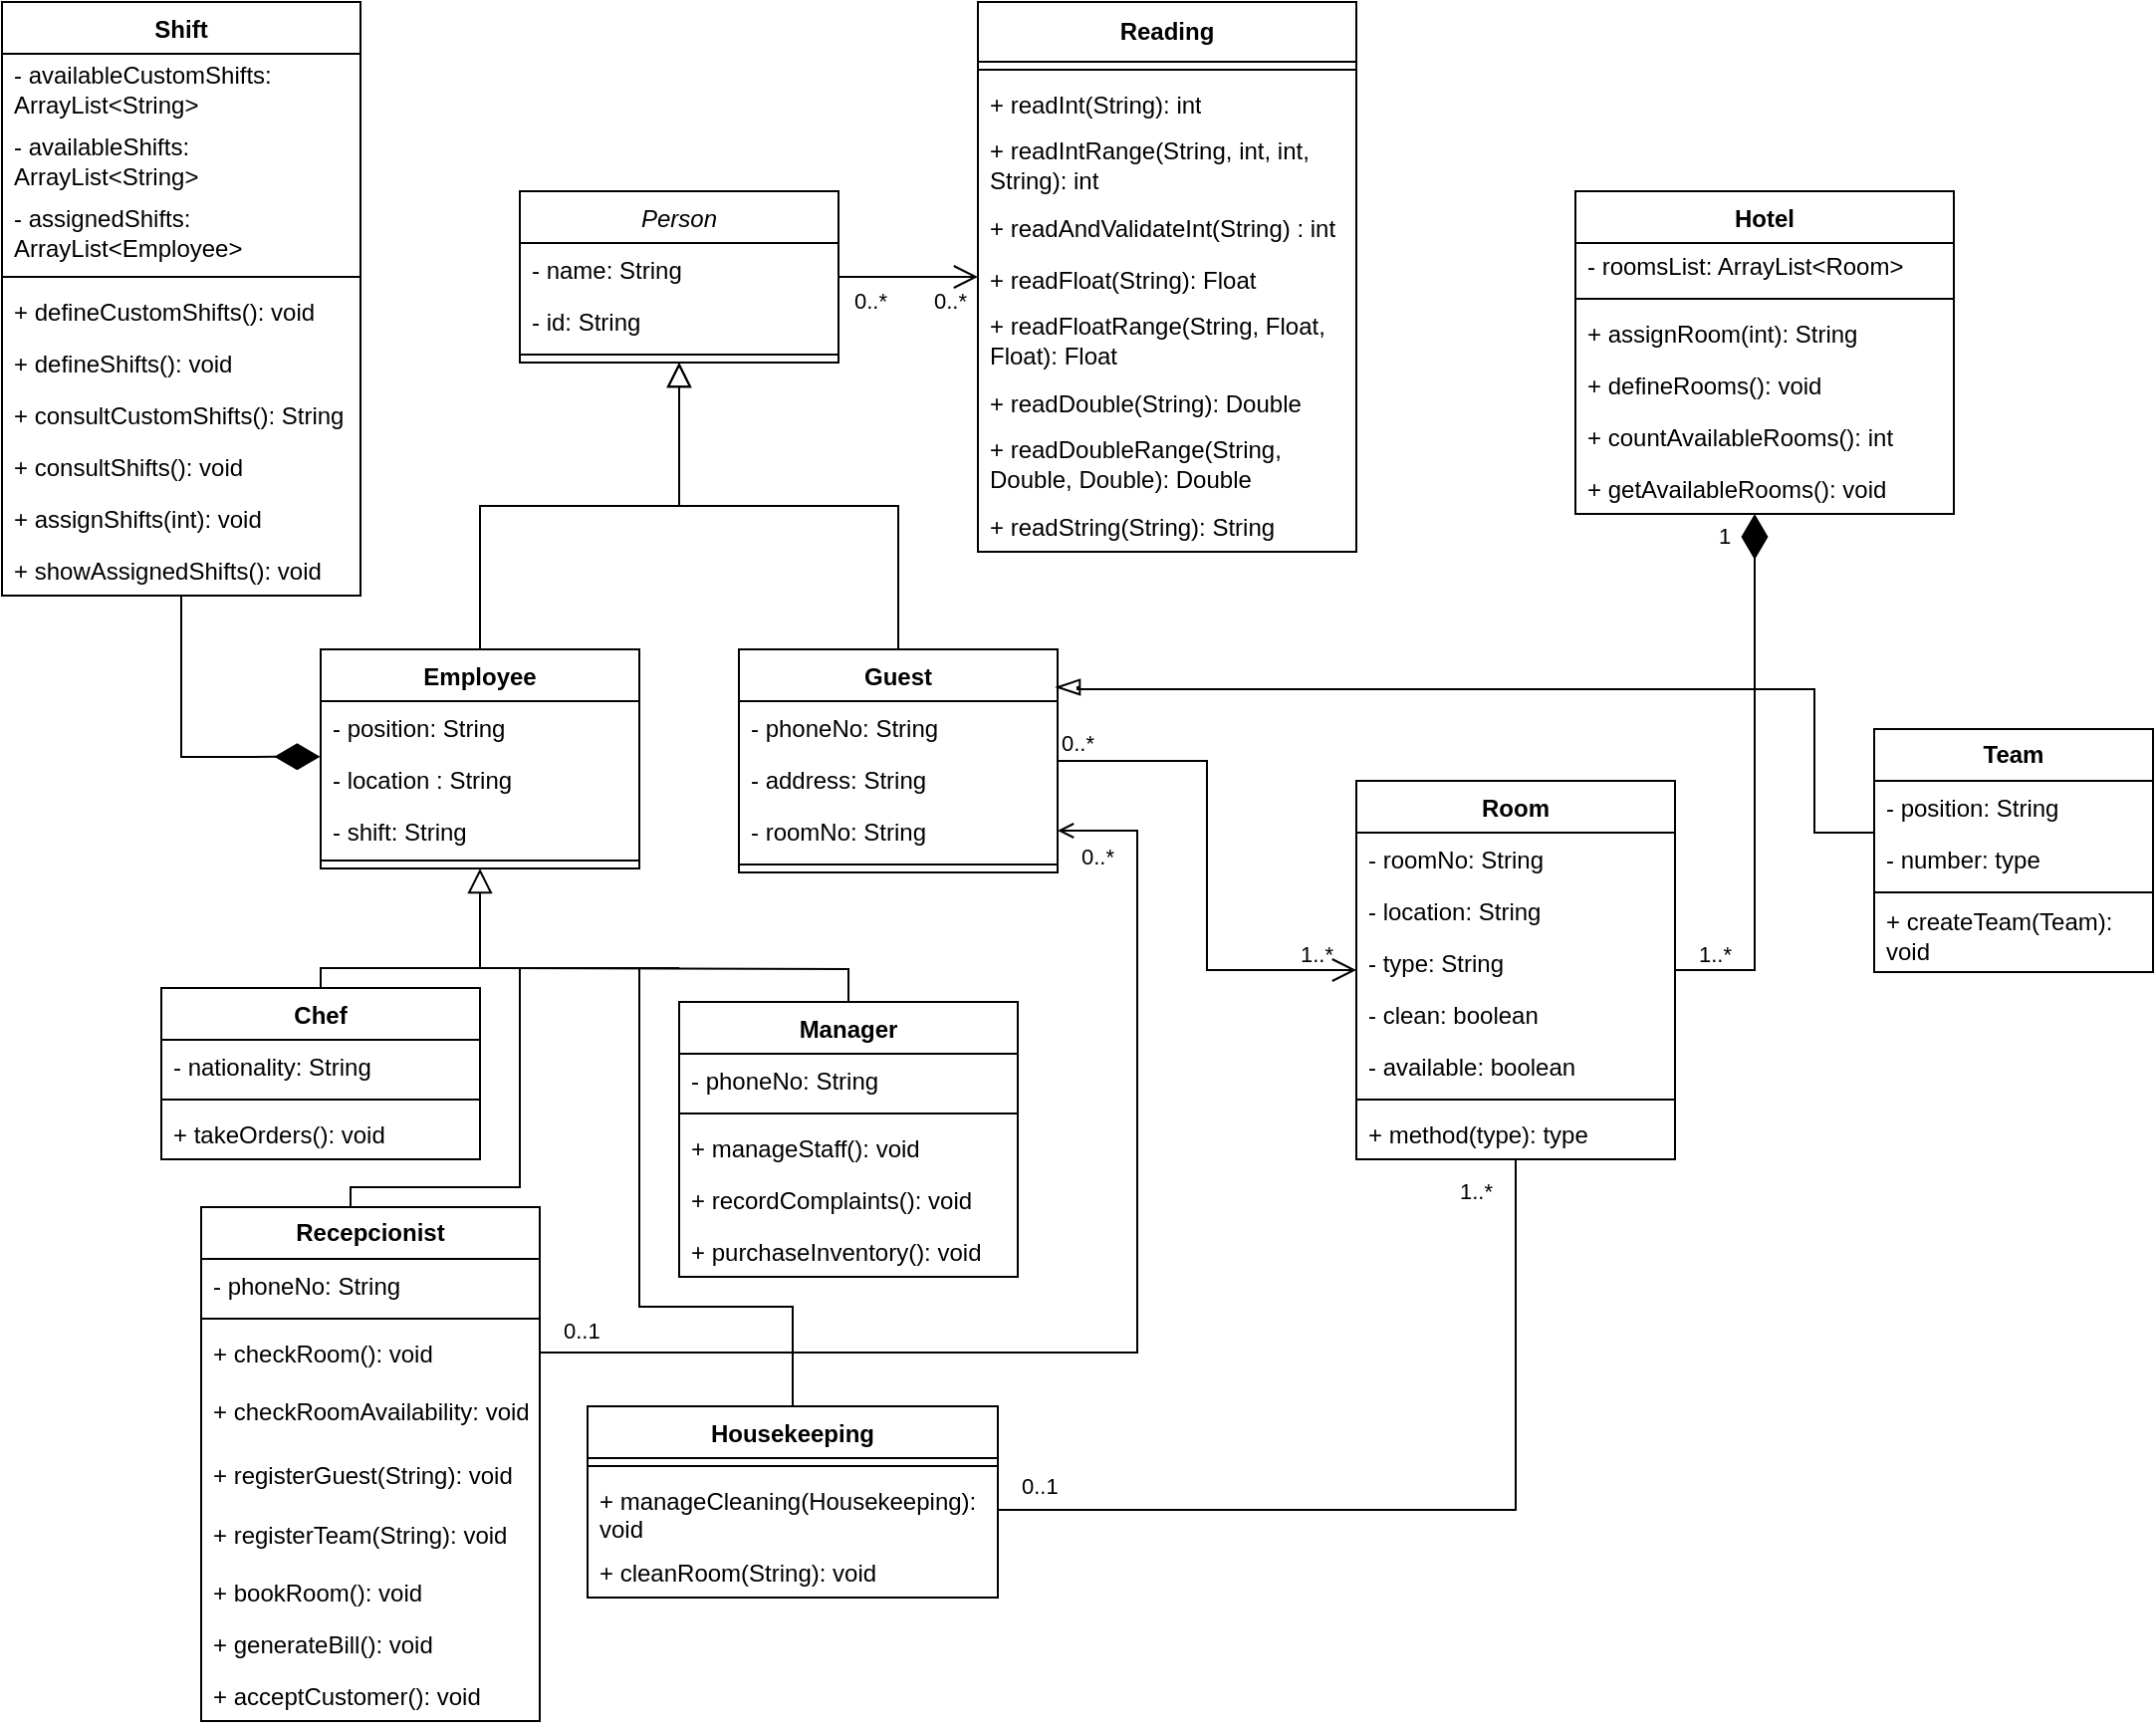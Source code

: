 <mxfile version="24.1.0" type="device">
  <diagram id="C5RBs43oDa-KdzZeNtuy" name="Page-1">
    <mxGraphModel dx="1707" dy="460" grid="1" gridSize="10" guides="1" tooltips="1" connect="1" arrows="1" fold="1" page="1" pageScale="1" pageWidth="827" pageHeight="1169" math="0" shadow="0">
      <root>
        <mxCell id="WIyWlLk6GJQsqaUBKTNV-0" />
        <mxCell id="WIyWlLk6GJQsqaUBKTNV-1" parent="WIyWlLk6GJQsqaUBKTNV-0" />
        <mxCell id="rKdaXFloPdclXVX59-gg-88" style="edgeStyle=orthogonalEdgeStyle;rounded=0;orthogonalLoop=1;jettySize=auto;html=1;endArrow=open;endFill=0;startSize=0;endSize=10;" parent="WIyWlLk6GJQsqaUBKTNV-1" source="zkfFHV4jXpPFQw0GAbJ--0" target="rKdaXFloPdclXVX59-gg-0" edge="1">
          <mxGeometry relative="1" as="geometry" />
        </mxCell>
        <mxCell id="zkfFHV4jXpPFQw0GAbJ--0" value="Person" style="swimlane;fontStyle=2;align=center;verticalAlign=top;childLayout=stackLayout;horizontal=1;startSize=26;horizontalStack=0;resizeParent=1;resizeLast=0;collapsible=1;marginBottom=0;rounded=0;shadow=0;strokeWidth=1;" parent="WIyWlLk6GJQsqaUBKTNV-1" vertex="1">
          <mxGeometry x="220" y="130" width="160" height="86" as="geometry">
            <mxRectangle x="230" y="140" width="160" height="26" as="alternateBounds" />
          </mxGeometry>
        </mxCell>
        <mxCell id="zkfFHV4jXpPFQw0GAbJ--1" value="- name: String" style="text;align=left;verticalAlign=top;spacingLeft=4;spacingRight=4;overflow=hidden;rotatable=0;points=[[0,0.5],[1,0.5]];portConstraint=eastwest;" parent="zkfFHV4jXpPFQw0GAbJ--0" vertex="1">
          <mxGeometry y="26" width="160" height="26" as="geometry" />
        </mxCell>
        <mxCell id="zkfFHV4jXpPFQw0GAbJ--2" value="- id: String" style="text;align=left;verticalAlign=top;spacingLeft=4;spacingRight=4;overflow=hidden;rotatable=0;points=[[0,0.5],[1,0.5]];portConstraint=eastwest;rounded=0;shadow=0;html=0;" parent="zkfFHV4jXpPFQw0GAbJ--0" vertex="1">
          <mxGeometry y="52" width="160" height="26" as="geometry" />
        </mxCell>
        <mxCell id="zkfFHV4jXpPFQw0GAbJ--4" value="" style="line;html=1;strokeWidth=1;align=left;verticalAlign=middle;spacingTop=-1;spacingLeft=3;spacingRight=3;rotatable=0;labelPosition=right;points=[];portConstraint=eastwest;" parent="zkfFHV4jXpPFQw0GAbJ--0" vertex="1">
          <mxGeometry y="78" width="160" height="8" as="geometry" />
        </mxCell>
        <mxCell id="zkfFHV4jXpPFQw0GAbJ--6" value="Employee" style="swimlane;fontStyle=1;align=center;verticalAlign=top;childLayout=stackLayout;horizontal=1;startSize=26;horizontalStack=0;resizeParent=1;resizeLast=0;collapsible=1;marginBottom=0;rounded=0;shadow=0;strokeWidth=1;" parent="WIyWlLk6GJQsqaUBKTNV-1" vertex="1">
          <mxGeometry x="120" y="360" width="160" height="110" as="geometry">
            <mxRectangle x="130" y="380" width="160" height="26" as="alternateBounds" />
          </mxGeometry>
        </mxCell>
        <mxCell id="zkfFHV4jXpPFQw0GAbJ--8" value="- position: String" style="text;align=left;verticalAlign=top;spacingLeft=4;spacingRight=4;overflow=hidden;rotatable=0;points=[[0,0.5],[1,0.5]];portConstraint=eastwest;rounded=0;shadow=0;html=0;" parent="zkfFHV4jXpPFQw0GAbJ--6" vertex="1">
          <mxGeometry y="26" width="160" height="26" as="geometry" />
        </mxCell>
        <mxCell id="rKdaXFloPdclXVX59-gg-34" value="- location : String" style="text;strokeColor=none;fillColor=none;align=left;verticalAlign=top;spacingLeft=4;spacingRight=4;overflow=hidden;rotatable=0;points=[[0,0.5],[1,0.5]];portConstraint=eastwest;whiteSpace=wrap;html=1;" parent="zkfFHV4jXpPFQw0GAbJ--6" vertex="1">
          <mxGeometry y="52" width="160" height="26" as="geometry" />
        </mxCell>
        <mxCell id="zkfFHV4jXpPFQw0GAbJ--7" value="- shift: String" style="text;align=left;verticalAlign=top;spacingLeft=4;spacingRight=4;overflow=hidden;rotatable=0;points=[[0,0.5],[1,0.5]];portConstraint=eastwest;" parent="zkfFHV4jXpPFQw0GAbJ--6" vertex="1">
          <mxGeometry y="78" width="160" height="24" as="geometry" />
        </mxCell>
        <mxCell id="zkfFHV4jXpPFQw0GAbJ--9" value="" style="line;html=1;strokeWidth=1;align=left;verticalAlign=middle;spacingTop=-1;spacingLeft=3;spacingRight=3;rotatable=0;labelPosition=right;points=[];portConstraint=eastwest;" parent="zkfFHV4jXpPFQw0GAbJ--6" vertex="1">
          <mxGeometry y="102" width="160" height="8" as="geometry" />
        </mxCell>
        <mxCell id="zkfFHV4jXpPFQw0GAbJ--12" value="" style="endArrow=block;endSize=10;endFill=0;shadow=0;strokeWidth=1;rounded=0;curved=0;edgeStyle=elbowEdgeStyle;elbow=vertical;" parent="WIyWlLk6GJQsqaUBKTNV-1" source="zkfFHV4jXpPFQw0GAbJ--6" target="zkfFHV4jXpPFQw0GAbJ--0" edge="1">
          <mxGeometry width="160" relative="1" as="geometry">
            <mxPoint x="200" y="203" as="sourcePoint" />
            <mxPoint x="200" y="203" as="targetPoint" />
          </mxGeometry>
        </mxCell>
        <mxCell id="rKdaXFloPdclXVX59-gg-95" style="edgeStyle=orthogonalEdgeStyle;rounded=0;orthogonalLoop=1;jettySize=auto;html=1;endArrow=open;endFill=0;startSize=0;endSize=10;" parent="WIyWlLk6GJQsqaUBKTNV-1" source="zkfFHV4jXpPFQw0GAbJ--13" target="rKdaXFloPdclXVX59-gg-89" edge="1">
          <mxGeometry relative="1" as="geometry" />
        </mxCell>
        <mxCell id="zkfFHV4jXpPFQw0GAbJ--13" value="Guest" style="swimlane;fontStyle=1;align=center;verticalAlign=top;childLayout=stackLayout;horizontal=1;startSize=26;horizontalStack=0;resizeParent=1;resizeLast=0;collapsible=1;marginBottom=0;rounded=0;shadow=0;strokeWidth=1;" parent="WIyWlLk6GJQsqaUBKTNV-1" vertex="1">
          <mxGeometry x="330" y="360" width="160" height="112" as="geometry">
            <mxRectangle x="340" y="380" width="170" height="26" as="alternateBounds" />
          </mxGeometry>
        </mxCell>
        <mxCell id="rKdaXFloPdclXVX59-gg-36" value="- phoneNo: String" style="text;strokeColor=none;fillColor=none;align=left;verticalAlign=top;spacingLeft=4;spacingRight=4;overflow=hidden;rotatable=0;points=[[0,0.5],[1,0.5]];portConstraint=eastwest;whiteSpace=wrap;html=1;" parent="zkfFHV4jXpPFQw0GAbJ--13" vertex="1">
          <mxGeometry y="26" width="160" height="26" as="geometry" />
        </mxCell>
        <mxCell id="rKdaXFloPdclXVX59-gg-39" value="- address: String" style="text;strokeColor=none;fillColor=none;align=left;verticalAlign=top;spacingLeft=4;spacingRight=4;overflow=hidden;rotatable=0;points=[[0,0.5],[1,0.5]];portConstraint=eastwest;whiteSpace=wrap;html=1;" parent="zkfFHV4jXpPFQw0GAbJ--13" vertex="1">
          <mxGeometry y="52" width="160" height="26" as="geometry" />
        </mxCell>
        <mxCell id="rKdaXFloPdclXVX59-gg-35" value="- roomNo: String" style="text;strokeColor=none;fillColor=none;align=left;verticalAlign=top;spacingLeft=4;spacingRight=4;overflow=hidden;rotatable=0;points=[[0,0.5],[1,0.5]];portConstraint=eastwest;whiteSpace=wrap;html=1;" parent="zkfFHV4jXpPFQw0GAbJ--13" vertex="1">
          <mxGeometry y="78" width="160" height="26" as="geometry" />
        </mxCell>
        <mxCell id="zkfFHV4jXpPFQw0GAbJ--15" value="" style="line;html=1;strokeWidth=1;align=left;verticalAlign=middle;spacingTop=-1;spacingLeft=3;spacingRight=3;rotatable=0;labelPosition=right;points=[];portConstraint=eastwest;" parent="zkfFHV4jXpPFQw0GAbJ--13" vertex="1">
          <mxGeometry y="104" width="160" height="8" as="geometry" />
        </mxCell>
        <mxCell id="zkfFHV4jXpPFQw0GAbJ--16" value="" style="endArrow=block;endSize=10;endFill=0;shadow=0;strokeWidth=1;rounded=0;curved=0;edgeStyle=elbowEdgeStyle;elbow=vertical;" parent="WIyWlLk6GJQsqaUBKTNV-1" source="zkfFHV4jXpPFQw0GAbJ--13" target="zkfFHV4jXpPFQw0GAbJ--0" edge="1">
          <mxGeometry width="160" relative="1" as="geometry">
            <mxPoint x="210" y="373" as="sourcePoint" />
            <mxPoint x="310" y="271" as="targetPoint" />
          </mxGeometry>
        </mxCell>
        <mxCell id="zkfFHV4jXpPFQw0GAbJ--17" value="Shift" style="swimlane;fontStyle=1;align=center;verticalAlign=top;childLayout=stackLayout;horizontal=1;startSize=26;horizontalStack=0;resizeParent=1;resizeLast=0;collapsible=1;marginBottom=0;rounded=0;shadow=0;strokeWidth=1;" parent="WIyWlLk6GJQsqaUBKTNV-1" vertex="1">
          <mxGeometry x="-40" y="35" width="180" height="298" as="geometry">
            <mxRectangle x="550" y="140" width="160" height="26" as="alternateBounds" />
          </mxGeometry>
        </mxCell>
        <mxCell id="zkfFHV4jXpPFQw0GAbJ--18" value="- availableCustomShifts: ArrayList&lt;String&gt; " style="text;align=left;verticalAlign=middle;spacingLeft=4;spacingRight=4;overflow=hidden;rotatable=0;points=[[0,0.5],[1,0.5]];portConstraint=eastwest;fillColor=none;whiteSpace=wrap;" parent="zkfFHV4jXpPFQw0GAbJ--17" vertex="1">
          <mxGeometry y="26" width="180" height="36" as="geometry" />
        </mxCell>
        <mxCell id="zkfFHV4jXpPFQw0GAbJ--19" value="- availableShifts:  ArrayList&lt;String&gt;" style="text;align=left;verticalAlign=middle;spacingLeft=4;spacingRight=4;overflow=hidden;rotatable=0;points=[[0,0.5],[1,0.5]];portConstraint=eastwest;rounded=0;shadow=0;whiteSpace=wrap;" parent="zkfFHV4jXpPFQw0GAbJ--17" vertex="1">
          <mxGeometry y="62" width="180" height="36" as="geometry" />
        </mxCell>
        <mxCell id="zkfFHV4jXpPFQw0GAbJ--20" value="- assignedShifts:  ArrayList&lt;Employee&gt;" style="text;align=left;verticalAlign=middle;spacingLeft=4;spacingRight=4;overflow=hidden;rotatable=0;points=[[0,0.5],[1,0.5]];portConstraint=eastwest;rounded=0;shadow=0;whiteSpace=wrap;" parent="zkfFHV4jXpPFQw0GAbJ--17" vertex="1">
          <mxGeometry y="98" width="180" height="36" as="geometry" />
        </mxCell>
        <mxCell id="zkfFHV4jXpPFQw0GAbJ--23" value="" style="line;html=1;strokeWidth=1;align=left;verticalAlign=middle;spacingTop=-1;spacingLeft=3;spacingRight=3;rotatable=0;labelPosition=right;points=[];portConstraint=eastwest;" parent="zkfFHV4jXpPFQw0GAbJ--17" vertex="1">
          <mxGeometry y="134" width="180" height="8" as="geometry" />
        </mxCell>
        <mxCell id="zkfFHV4jXpPFQw0GAbJ--24" value="+ defineCustomShifts(): void" style="text;align=left;verticalAlign=top;spacingLeft=4;spacingRight=4;overflow=hidden;rotatable=0;points=[[0,0.5],[1,0.5]];portConstraint=eastwest;" parent="zkfFHV4jXpPFQw0GAbJ--17" vertex="1">
          <mxGeometry y="142" width="180" height="26" as="geometry" />
        </mxCell>
        <mxCell id="zkfFHV4jXpPFQw0GAbJ--25" value="+ defineShifts(): void" style="text;align=left;verticalAlign=top;spacingLeft=4;spacingRight=4;overflow=hidden;rotatable=0;points=[[0,0.5],[1,0.5]];portConstraint=eastwest;" parent="zkfFHV4jXpPFQw0GAbJ--17" vertex="1">
          <mxGeometry y="168" width="180" height="26" as="geometry" />
        </mxCell>
        <mxCell id="rKdaXFloPdclXVX59-gg-44" value="+ consultCustomShifts(): String" style="text;align=left;verticalAlign=top;spacingLeft=4;spacingRight=4;overflow=hidden;rotatable=0;points=[[0,0.5],[1,0.5]];portConstraint=eastwest;" parent="zkfFHV4jXpPFQw0GAbJ--17" vertex="1">
          <mxGeometry y="194" width="180" height="26" as="geometry" />
        </mxCell>
        <mxCell id="rKdaXFloPdclXVX59-gg-45" value="+ consultShifts():&amp;nbsp;&lt;span style=&quot;text-wrap: nowrap;&quot;&gt;void&lt;/span&gt;" style="text;strokeColor=none;fillColor=none;align=left;verticalAlign=top;spacingLeft=4;spacingRight=4;overflow=hidden;rotatable=0;points=[[0,0.5],[1,0.5]];portConstraint=eastwest;whiteSpace=wrap;html=1;" parent="zkfFHV4jXpPFQw0GAbJ--17" vertex="1">
          <mxGeometry y="220" width="180" height="26" as="geometry" />
        </mxCell>
        <mxCell id="rKdaXFloPdclXVX59-gg-46" value="+ assignShifts(int): void" style="text;strokeColor=none;fillColor=none;align=left;verticalAlign=top;spacingLeft=4;spacingRight=4;overflow=hidden;rotatable=0;points=[[0,0.5],[1,0.5]];portConstraint=eastwest;whiteSpace=wrap;html=1;" parent="zkfFHV4jXpPFQw0GAbJ--17" vertex="1">
          <mxGeometry y="246" width="180" height="26" as="geometry" />
        </mxCell>
        <mxCell id="rKdaXFloPdclXVX59-gg-47" value="+ showAssignedShifts(): void" style="text;strokeColor=none;fillColor=none;align=left;verticalAlign=top;spacingLeft=4;spacingRight=4;overflow=hidden;rotatable=0;points=[[0,0.5],[1,0.5]];portConstraint=eastwest;whiteSpace=wrap;html=1;" parent="zkfFHV4jXpPFQw0GAbJ--17" vertex="1">
          <mxGeometry y="272" width="180" height="26" as="geometry" />
        </mxCell>
        <mxCell id="rKdaXFloPdclXVX59-gg-0" value="&lt;b&gt;Reading&lt;/b&gt;" style="swimlane;fontStyle=0;childLayout=stackLayout;horizontal=1;startSize=30;fillColor=none;horizontalStack=0;resizeParent=1;resizeParentMax=0;resizeLast=0;collapsible=1;marginBottom=0;whiteSpace=wrap;html=1;verticalAlign=middle;" parent="WIyWlLk6GJQsqaUBKTNV-1" vertex="1">
          <mxGeometry x="450" y="35" width="190" height="276" as="geometry">
            <mxRectangle x="30" y="120" width="90" height="30" as="alternateBounds" />
          </mxGeometry>
        </mxCell>
        <mxCell id="rKdaXFloPdclXVX59-gg-11" value="" style="line;strokeWidth=1;fillColor=none;align=left;verticalAlign=middle;spacingTop=-1;spacingLeft=3;spacingRight=3;rotatable=0;labelPosition=right;points=[];portConstraint=eastwest;strokeColor=inherit;" parent="rKdaXFloPdclXVX59-gg-0" vertex="1">
          <mxGeometry y="30" width="190" height="8" as="geometry" />
        </mxCell>
        <mxCell id="rKdaXFloPdclXVX59-gg-8" value="+ readInt(String): int" style="text;strokeColor=none;fillColor=none;align=left;verticalAlign=top;spacingLeft=4;spacingRight=4;overflow=hidden;rotatable=0;points=[[0,0.5],[1,0.5]];portConstraint=eastwest;whiteSpace=wrap;html=1;" parent="rKdaXFloPdclXVX59-gg-0" vertex="1">
          <mxGeometry y="38" width="190" height="26" as="geometry" />
        </mxCell>
        <mxCell id="rKdaXFloPdclXVX59-gg-10" value="+ readIntRange(String, int, int, String): int" style="text;strokeColor=none;fillColor=none;align=left;verticalAlign=middle;spacingLeft=4;spacingRight=4;overflow=hidden;rotatable=0;points=[[0,0.5],[1,0.5]];portConstraint=eastwest;whiteSpace=wrap;html=1;" parent="rKdaXFloPdclXVX59-gg-0" vertex="1">
          <mxGeometry y="64" width="190" height="36" as="geometry" />
        </mxCell>
        <mxCell id="rKdaXFloPdclXVX59-gg-13" value="+ readAndValidateInt(String) : int" style="text;strokeColor=none;fillColor=none;align=left;verticalAlign=top;spacingLeft=4;spacingRight=4;overflow=hidden;rotatable=0;points=[[0,0.5],[1,0.5]];portConstraint=eastwest;whiteSpace=wrap;html=1;" parent="rKdaXFloPdclXVX59-gg-0" vertex="1">
          <mxGeometry y="100" width="190" height="26" as="geometry" />
        </mxCell>
        <mxCell id="rKdaXFloPdclXVX59-gg-17" value="+ readFloat(String): Float" style="text;strokeColor=none;fillColor=none;align=left;verticalAlign=top;spacingLeft=4;spacingRight=4;overflow=hidden;rotatable=0;points=[[0,0.5],[1,0.5]];portConstraint=eastwest;whiteSpace=wrap;html=1;" parent="rKdaXFloPdclXVX59-gg-0" vertex="1">
          <mxGeometry y="126" width="190" height="26" as="geometry" />
        </mxCell>
        <mxCell id="rKdaXFloPdclXVX59-gg-12" value="+ readFloatRange(String, Float, Float): Float" style="text;strokeColor=none;fillColor=none;align=left;verticalAlign=middle;spacingLeft=4;spacingRight=4;overflow=hidden;rotatable=0;points=[[0,0.5],[1,0.5]];portConstraint=eastwest;whiteSpace=wrap;html=1;" parent="rKdaXFloPdclXVX59-gg-0" vertex="1">
          <mxGeometry y="152" width="190" height="36" as="geometry" />
        </mxCell>
        <mxCell id="rKdaXFloPdclXVX59-gg-18" value="+ readDouble(String): Double" style="text;strokeColor=none;fillColor=none;align=left;verticalAlign=top;spacingLeft=4;spacingRight=4;overflow=hidden;rotatable=0;points=[[0,0.5],[1,0.5]];portConstraint=eastwest;whiteSpace=wrap;html=1;" parent="rKdaXFloPdclXVX59-gg-0" vertex="1">
          <mxGeometry y="188" width="190" height="26" as="geometry" />
        </mxCell>
        <mxCell id="rKdaXFloPdclXVX59-gg-19" value="+ readDoubleRange(String, Double, Double): Double" style="text;strokeColor=none;fillColor=none;align=left;verticalAlign=middle;spacingLeft=4;spacingRight=4;overflow=hidden;rotatable=0;points=[[0,0.5],[1,0.5]];portConstraint=eastwest;whiteSpace=wrap;html=1;" parent="rKdaXFloPdclXVX59-gg-0" vertex="1">
          <mxGeometry y="214" width="190" height="36" as="geometry" />
        </mxCell>
        <mxCell id="rKdaXFloPdclXVX59-gg-20" value="+ readString(String): String" style="text;strokeColor=none;fillColor=none;align=left;verticalAlign=top;spacingLeft=4;spacingRight=4;overflow=hidden;rotatable=0;points=[[0,0.5],[1,0.5]];portConstraint=eastwest;whiteSpace=wrap;html=1;" parent="rKdaXFloPdclXVX59-gg-0" vertex="1">
          <mxGeometry y="250" width="190" height="26" as="geometry" />
        </mxCell>
        <mxCell id="rKdaXFloPdclXVX59-gg-41" value="" style="endArrow=diamondThin;endFill=1;endSize=20;html=1;rounded=0;entryX=-0.002;entryY=1.073;entryDx=0;entryDy=0;entryPerimeter=0;" parent="WIyWlLk6GJQsqaUBKTNV-1" source="zkfFHV4jXpPFQw0GAbJ--17" target="zkfFHV4jXpPFQw0GAbJ--8" edge="1">
          <mxGeometry width="160" relative="1" as="geometry">
            <mxPoint x="419" y="120" as="sourcePoint" />
            <mxPoint x="401" y="237" as="targetPoint" />
            <Array as="points">
              <mxPoint x="50" y="414" />
            </Array>
          </mxGeometry>
        </mxCell>
        <mxCell id="rKdaXFloPdclXVX59-gg-67" style="edgeStyle=orthogonalEdgeStyle;rounded=0;orthogonalLoop=1;jettySize=auto;html=1;endArrow=none;endFill=0;exitX=0.5;exitY=0;exitDx=0;exitDy=0;" parent="WIyWlLk6GJQsqaUBKTNV-1" source="rKdaXFloPdclXVX59-gg-48" edge="1">
          <mxGeometry relative="1" as="geometry">
            <mxPoint x="200" y="520" as="targetPoint" />
            <Array as="points">
              <mxPoint x="120" y="520" />
            </Array>
          </mxGeometry>
        </mxCell>
        <mxCell id="rKdaXFloPdclXVX59-gg-48" value="Chef" style="swimlane;fontStyle=1;align=center;verticalAlign=top;childLayout=stackLayout;horizontal=1;startSize=26;horizontalStack=0;resizeParent=1;resizeParentMax=0;resizeLast=0;collapsible=1;marginBottom=0;whiteSpace=wrap;html=1;" parent="WIyWlLk6GJQsqaUBKTNV-1" vertex="1">
          <mxGeometry x="40" y="530" width="160" height="86" as="geometry" />
        </mxCell>
        <mxCell id="rKdaXFloPdclXVX59-gg-49" value="- nationality: String" style="text;strokeColor=none;fillColor=none;align=left;verticalAlign=top;spacingLeft=4;spacingRight=4;overflow=hidden;rotatable=0;points=[[0,0.5],[1,0.5]];portConstraint=eastwest;whiteSpace=wrap;html=1;" parent="rKdaXFloPdclXVX59-gg-48" vertex="1">
          <mxGeometry y="26" width="160" height="26" as="geometry" />
        </mxCell>
        <mxCell id="rKdaXFloPdclXVX59-gg-50" value="" style="line;strokeWidth=1;fillColor=none;align=left;verticalAlign=middle;spacingTop=-1;spacingLeft=3;spacingRight=3;rotatable=0;labelPosition=right;points=[];portConstraint=eastwest;strokeColor=inherit;" parent="rKdaXFloPdclXVX59-gg-48" vertex="1">
          <mxGeometry y="52" width="160" height="8" as="geometry" />
        </mxCell>
        <mxCell id="rKdaXFloPdclXVX59-gg-51" value="+ takeOrders(): void" style="text;strokeColor=none;fillColor=none;align=left;verticalAlign=top;spacingLeft=4;spacingRight=4;overflow=hidden;rotatable=0;points=[[0,0.5],[1,0.5]];portConstraint=eastwest;whiteSpace=wrap;html=1;" parent="rKdaXFloPdclXVX59-gg-48" vertex="1">
          <mxGeometry y="60" width="160" height="26" as="geometry" />
        </mxCell>
        <mxCell id="rKdaXFloPdclXVX59-gg-52" value="Housekeeping" style="swimlane;fontStyle=1;align=center;verticalAlign=top;childLayout=stackLayout;horizontal=1;startSize=26;horizontalStack=0;resizeParent=1;resizeParentMax=0;resizeLast=0;collapsible=1;marginBottom=0;whiteSpace=wrap;html=1;" parent="WIyWlLk6GJQsqaUBKTNV-1" vertex="1">
          <mxGeometry x="254" y="740" width="206" height="96" as="geometry" />
        </mxCell>
        <mxCell id="rKdaXFloPdclXVX59-gg-54" value="" style="line;strokeWidth=1;fillColor=none;align=left;verticalAlign=middle;spacingTop=-1;spacingLeft=3;spacingRight=3;rotatable=0;labelPosition=right;points=[];portConstraint=eastwest;strokeColor=inherit;" parent="rKdaXFloPdclXVX59-gg-52" vertex="1">
          <mxGeometry y="26" width="206" height="8" as="geometry" />
        </mxCell>
        <mxCell id="v0qUassG2nzmkQ5IIfUO-0" value="+ manageCleaning(Housekeeping): void" style="text;strokeColor=none;fillColor=none;align=left;verticalAlign=top;spacingLeft=4;spacingRight=4;overflow=hidden;rotatable=0;points=[[0,0.5],[1,0.5]];portConstraint=eastwest;whiteSpace=wrap;html=1;" parent="rKdaXFloPdclXVX59-gg-52" vertex="1">
          <mxGeometry y="34" width="206" height="36" as="geometry" />
        </mxCell>
        <mxCell id="rKdaXFloPdclXVX59-gg-55" value="+ cleanRoom(String): void" style="text;strokeColor=none;fillColor=none;align=left;verticalAlign=top;spacingLeft=4;spacingRight=4;overflow=hidden;rotatable=0;points=[[0,0.5],[1,0.5]];portConstraint=eastwest;whiteSpace=wrap;html=1;" parent="rKdaXFloPdclXVX59-gg-52" vertex="1">
          <mxGeometry y="70" width="206" height="26" as="geometry" />
        </mxCell>
        <mxCell id="rKdaXFloPdclXVX59-gg-56" value="Manager" style="swimlane;fontStyle=1;align=center;verticalAlign=top;childLayout=stackLayout;horizontal=1;startSize=26;horizontalStack=0;resizeParent=1;resizeParentMax=0;resizeLast=0;collapsible=1;marginBottom=0;whiteSpace=wrap;html=1;" parent="WIyWlLk6GJQsqaUBKTNV-1" vertex="1">
          <mxGeometry x="300" y="537" width="170" height="138" as="geometry" />
        </mxCell>
        <mxCell id="rKdaXFloPdclXVX59-gg-57" value="- phoneNo: String" style="text;strokeColor=none;fillColor=none;align=left;verticalAlign=top;spacingLeft=4;spacingRight=4;overflow=hidden;rotatable=0;points=[[0,0.5],[1,0.5]];portConstraint=eastwest;whiteSpace=wrap;html=1;" parent="rKdaXFloPdclXVX59-gg-56" vertex="1">
          <mxGeometry y="26" width="170" height="26" as="geometry" />
        </mxCell>
        <mxCell id="rKdaXFloPdclXVX59-gg-58" value="" style="line;strokeWidth=1;fillColor=none;align=left;verticalAlign=middle;spacingTop=-1;spacingLeft=3;spacingRight=3;rotatable=0;labelPosition=right;points=[];portConstraint=eastwest;strokeColor=inherit;" parent="rKdaXFloPdclXVX59-gg-56" vertex="1">
          <mxGeometry y="52" width="170" height="8" as="geometry" />
        </mxCell>
        <mxCell id="rKdaXFloPdclXVX59-gg-59" value="+ manageStaff(): void" style="text;strokeColor=none;fillColor=none;align=left;verticalAlign=top;spacingLeft=4;spacingRight=4;overflow=hidden;rotatable=0;points=[[0,0.5],[1,0.5]];portConstraint=eastwest;whiteSpace=wrap;html=1;" parent="rKdaXFloPdclXVX59-gg-56" vertex="1">
          <mxGeometry y="60" width="170" height="26" as="geometry" />
        </mxCell>
        <mxCell id="rKdaXFloPdclXVX59-gg-83" value="+ recordComplaints(): void" style="text;strokeColor=none;fillColor=none;align=left;verticalAlign=top;spacingLeft=4;spacingRight=4;overflow=hidden;rotatable=0;points=[[0,0.5],[1,0.5]];portConstraint=eastwest;whiteSpace=wrap;html=1;" parent="rKdaXFloPdclXVX59-gg-56" vertex="1">
          <mxGeometry y="86" width="170" height="26" as="geometry" />
        </mxCell>
        <mxCell id="rKdaXFloPdclXVX59-gg-84" value="+ purchaseInventory(): void" style="text;strokeColor=none;fillColor=none;align=left;verticalAlign=top;spacingLeft=4;spacingRight=4;overflow=hidden;rotatable=0;points=[[0,0.5],[1,0.5]];portConstraint=eastwest;whiteSpace=wrap;html=1;" parent="rKdaXFloPdclXVX59-gg-56" vertex="1">
          <mxGeometry y="112" width="170" height="26" as="geometry" />
        </mxCell>
        <mxCell id="rKdaXFloPdclXVX59-gg-63" value="" style="endArrow=none;html=1;edgeStyle=orthogonalEdgeStyle;rounded=0;entryX=0.5;entryY=0;entryDx=0;entryDy=0;exitX=0.5;exitY=1;exitDx=0;exitDy=0;startArrow=block;startFill=0;endSize=0;jumpSize=6;startSize=10;" parent="WIyWlLk6GJQsqaUBKTNV-1" source="zkfFHV4jXpPFQw0GAbJ--6" target="rKdaXFloPdclXVX59-gg-52" edge="1">
          <mxGeometry relative="1" as="geometry">
            <mxPoint x="200" y="460" as="sourcePoint" />
            <mxPoint x="360" y="460" as="targetPoint" />
            <Array as="points">
              <mxPoint x="200" y="520" />
              <mxPoint x="280" y="520" />
              <mxPoint x="280" y="690" />
              <mxPoint x="357" y="690" />
            </Array>
          </mxGeometry>
        </mxCell>
        <mxCell id="rKdaXFloPdclXVX59-gg-66" value="" style="endArrow=none;html=1;edgeStyle=orthogonalEdgeStyle;rounded=0;entryX=0.5;entryY=0;entryDx=0;entryDy=0;" parent="WIyWlLk6GJQsqaUBKTNV-1" target="rKdaXFloPdclXVX59-gg-56" edge="1">
          <mxGeometry relative="1" as="geometry">
            <mxPoint x="200" y="520" as="sourcePoint" />
            <mxPoint x="350" y="580" as="targetPoint" />
          </mxGeometry>
        </mxCell>
        <mxCell id="rKdaXFloPdclXVX59-gg-77" style="edgeStyle=orthogonalEdgeStyle;rounded=0;orthogonalLoop=1;jettySize=auto;html=1;exitX=0.5;exitY=0;exitDx=0;exitDy=0;endArrow=none;endFill=0;" parent="WIyWlLk6GJQsqaUBKTNV-1" source="rKdaXFloPdclXVX59-gg-69" edge="1">
          <mxGeometry relative="1" as="geometry">
            <mxPoint x="300.111" y="520" as="targetPoint" />
            <Array as="points">
              <mxPoint x="135" y="640" />
              <mxPoint x="135" y="630" />
              <mxPoint x="220" y="630" />
              <mxPoint x="220" y="520" />
            </Array>
          </mxGeometry>
        </mxCell>
        <mxCell id="rKdaXFloPdclXVX59-gg-69" value="Recepcionist" style="swimlane;fontStyle=1;align=center;verticalAlign=middle;childLayout=stackLayout;horizontal=1;startSize=26;horizontalStack=0;resizeParent=1;resizeParentMax=0;resizeLast=0;collapsible=1;marginBottom=0;whiteSpace=wrap;html=1;" parent="WIyWlLk6GJQsqaUBKTNV-1" vertex="1">
          <mxGeometry x="60" y="640" width="170" height="258" as="geometry" />
        </mxCell>
        <mxCell id="rKdaXFloPdclXVX59-gg-70" value="- phoneNo: String" style="text;strokeColor=none;fillColor=none;align=left;verticalAlign=top;spacingLeft=4;spacingRight=4;overflow=hidden;rotatable=0;points=[[0,0.5],[1,0.5]];portConstraint=eastwest;whiteSpace=wrap;html=1;" parent="rKdaXFloPdclXVX59-gg-69" vertex="1">
          <mxGeometry y="26" width="170" height="26" as="geometry" />
        </mxCell>
        <mxCell id="rKdaXFloPdclXVX59-gg-71" value="" style="line;strokeWidth=1;fillColor=none;align=left;verticalAlign=middle;spacingTop=-1;spacingLeft=3;spacingRight=3;rotatable=0;labelPosition=right;points=[];portConstraint=eastwest;strokeColor=inherit;" parent="rKdaXFloPdclXVX59-gg-69" vertex="1">
          <mxGeometry y="52" width="170" height="8" as="geometry" />
        </mxCell>
        <mxCell id="rKdaXFloPdclXVX59-gg-72" value="+ checkRoom(): void" style="text;strokeColor=none;fillColor=none;align=left;verticalAlign=top;spacingLeft=4;spacingRight=4;overflow=hidden;rotatable=0;points=[[0,0.5],[1,0.5]];portConstraint=eastwest;whiteSpace=wrap;html=1;" parent="rKdaXFloPdclXVX59-gg-69" vertex="1">
          <mxGeometry y="60" width="170" height="26" as="geometry" />
        </mxCell>
        <mxCell id="SCCpibuGfQsKM6KUZBpz-2" value="+ checkRoomAvailability: void" style="text;strokeColor=none;fillColor=none;align=left;verticalAlign=middle;spacingLeft=4;spacingRight=4;overflow=hidden;rotatable=0;points=[[0,0.5],[1,0.5]];portConstraint=eastwest;whiteSpace=wrap;html=1;" vertex="1" parent="rKdaXFloPdclXVX59-gg-69">
          <mxGeometry y="86" width="170" height="34" as="geometry" />
        </mxCell>
        <mxCell id="SCCpibuGfQsKM6KUZBpz-3" value="+ registerGuest(String): void" style="text;strokeColor=none;fillColor=none;align=left;verticalAlign=middle;spacingLeft=4;spacingRight=4;overflow=hidden;rotatable=0;points=[[0,0.5],[1,0.5]];portConstraint=eastwest;whiteSpace=wrap;html=1;" vertex="1" parent="rKdaXFloPdclXVX59-gg-69">
          <mxGeometry y="120" width="170" height="30" as="geometry" />
        </mxCell>
        <mxCell id="SCCpibuGfQsKM6KUZBpz-4" value="+ registerTeam(String): void" style="text;strokeColor=none;fillColor=none;align=left;verticalAlign=middle;spacingLeft=4;spacingRight=4;overflow=hidden;rotatable=0;points=[[0,0.5],[1,0.5]];portConstraint=eastwest;whiteSpace=wrap;html=1;" vertex="1" parent="rKdaXFloPdclXVX59-gg-69">
          <mxGeometry y="150" width="170" height="30" as="geometry" />
        </mxCell>
        <mxCell id="rKdaXFloPdclXVX59-gg-78" value="+ bookRoom(): void" style="text;strokeColor=none;fillColor=none;align=left;verticalAlign=top;spacingLeft=4;spacingRight=4;overflow=hidden;rotatable=0;points=[[0,0.5],[1,0.5]];portConstraint=eastwest;whiteSpace=wrap;html=1;" parent="rKdaXFloPdclXVX59-gg-69" vertex="1">
          <mxGeometry y="180" width="170" height="26" as="geometry" />
        </mxCell>
        <mxCell id="rKdaXFloPdclXVX59-gg-80" value="+ generateBill(): void" style="text;strokeColor=none;fillColor=none;align=left;verticalAlign=top;spacingLeft=4;spacingRight=4;overflow=hidden;rotatable=0;points=[[0,0.5],[1,0.5]];portConstraint=eastwest;whiteSpace=wrap;html=1;" parent="rKdaXFloPdclXVX59-gg-69" vertex="1">
          <mxGeometry y="206" width="170" height="26" as="geometry" />
        </mxCell>
        <mxCell id="rKdaXFloPdclXVX59-gg-79" value="+ acceptCustomer(): void" style="text;strokeColor=none;fillColor=none;align=left;verticalAlign=top;spacingLeft=4;spacingRight=4;overflow=hidden;rotatable=0;points=[[0,0.5],[1,0.5]];portConstraint=eastwest;whiteSpace=wrap;html=1;" parent="rKdaXFloPdclXVX59-gg-69" vertex="1">
          <mxGeometry y="232" width="170" height="26" as="geometry" />
        </mxCell>
        <mxCell id="SCCpibuGfQsKM6KUZBpz-14" style="edgeStyle=orthogonalEdgeStyle;rounded=0;orthogonalLoop=1;jettySize=auto;html=1;startSize=0;endSize=20;endArrow=diamondThin;endFill=1;" edge="1" parent="WIyWlLk6GJQsqaUBKTNV-1" source="rKdaXFloPdclXVX59-gg-89" target="rKdaXFloPdclXVX59-gg-97">
          <mxGeometry relative="1" as="geometry">
            <Array as="points">
              <mxPoint x="840" y="521" />
            </Array>
          </mxGeometry>
        </mxCell>
        <mxCell id="rKdaXFloPdclXVX59-gg-89" value="Room" style="swimlane;fontStyle=1;align=center;verticalAlign=top;childLayout=stackLayout;horizontal=1;startSize=26;horizontalStack=0;resizeParent=1;resizeParentMax=0;resizeLast=0;collapsible=1;marginBottom=0;whiteSpace=wrap;html=1;" parent="WIyWlLk6GJQsqaUBKTNV-1" vertex="1">
          <mxGeometry x="640" y="426" width="160" height="190" as="geometry" />
        </mxCell>
        <mxCell id="rKdaXFloPdclXVX59-gg-90" value="- roomNo: String" style="text;strokeColor=none;fillColor=none;align=left;verticalAlign=top;spacingLeft=4;spacingRight=4;overflow=hidden;rotatable=0;points=[[0,0.5],[1,0.5]];portConstraint=eastwest;whiteSpace=wrap;html=1;" parent="rKdaXFloPdclXVX59-gg-89" vertex="1">
          <mxGeometry y="26" width="160" height="26" as="geometry" />
        </mxCell>
        <mxCell id="rKdaXFloPdclXVX59-gg-94" value="- location: String" style="text;strokeColor=none;fillColor=none;align=left;verticalAlign=top;spacingLeft=4;spacingRight=4;overflow=hidden;rotatable=0;points=[[0,0.5],[1,0.5]];portConstraint=eastwest;whiteSpace=wrap;html=1;" parent="rKdaXFloPdclXVX59-gg-89" vertex="1">
          <mxGeometry y="52" width="160" height="26" as="geometry" />
        </mxCell>
        <mxCell id="rKdaXFloPdclXVX59-gg-104" value="- type: String" style="text;strokeColor=none;fillColor=none;align=left;verticalAlign=top;spacingLeft=4;spacingRight=4;overflow=hidden;rotatable=0;points=[[0,0.5],[1,0.5]];portConstraint=eastwest;whiteSpace=wrap;html=1;" parent="rKdaXFloPdclXVX59-gg-89" vertex="1">
          <mxGeometry y="78" width="160" height="26" as="geometry" />
        </mxCell>
        <mxCell id="rKdaXFloPdclXVX59-gg-105" value="- clean: boolean" style="text;strokeColor=none;fillColor=none;align=left;verticalAlign=top;spacingLeft=4;spacingRight=4;overflow=hidden;rotatable=0;points=[[0,0.5],[1,0.5]];portConstraint=eastwest;whiteSpace=wrap;html=1;" parent="rKdaXFloPdclXVX59-gg-89" vertex="1">
          <mxGeometry y="104" width="160" height="26" as="geometry" />
        </mxCell>
        <mxCell id="rKdaXFloPdclXVX59-gg-93" value="- available: boolean" style="text;strokeColor=none;fillColor=none;align=left;verticalAlign=top;spacingLeft=4;spacingRight=4;overflow=hidden;rotatable=0;points=[[0,0.5],[1,0.5]];portConstraint=eastwest;whiteSpace=wrap;html=1;" parent="rKdaXFloPdclXVX59-gg-89" vertex="1">
          <mxGeometry y="130" width="160" height="26" as="geometry" />
        </mxCell>
        <mxCell id="rKdaXFloPdclXVX59-gg-91" value="" style="line;strokeWidth=1;fillColor=none;align=left;verticalAlign=middle;spacingTop=-1;spacingLeft=3;spacingRight=3;rotatable=0;labelPosition=right;points=[];portConstraint=eastwest;strokeColor=inherit;" parent="rKdaXFloPdclXVX59-gg-89" vertex="1">
          <mxGeometry y="156" width="160" height="8" as="geometry" />
        </mxCell>
        <mxCell id="rKdaXFloPdclXVX59-gg-92" value="+ method(type): type" style="text;strokeColor=none;fillColor=none;align=left;verticalAlign=top;spacingLeft=4;spacingRight=4;overflow=hidden;rotatable=0;points=[[0,0.5],[1,0.5]];portConstraint=eastwest;whiteSpace=wrap;html=1;" parent="rKdaXFloPdclXVX59-gg-89" vertex="1">
          <mxGeometry y="164" width="160" height="26" as="geometry" />
        </mxCell>
        <mxCell id="rKdaXFloPdclXVX59-gg-97" value="Hotel" style="swimlane;fontStyle=1;align=center;verticalAlign=top;childLayout=stackLayout;horizontal=1;startSize=26;horizontalStack=0;resizeParent=1;resizeParentMax=0;resizeLast=0;collapsible=1;marginBottom=0;whiteSpace=wrap;html=1;" parent="WIyWlLk6GJQsqaUBKTNV-1" vertex="1">
          <mxGeometry x="750" y="130" width="190" height="162" as="geometry" />
        </mxCell>
        <mxCell id="rKdaXFloPdclXVX59-gg-98" value="- roomsList: ArrayList&amp;lt;Room&amp;gt;&amp;nbsp;" style="text;strokeColor=none;fillColor=none;align=left;verticalAlign=middle;spacingLeft=4;spacingRight=4;overflow=hidden;rotatable=0;points=[[0,0.5],[1,0.5]];portConstraint=eastwest;whiteSpace=wrap;html=1;" parent="rKdaXFloPdclXVX59-gg-97" vertex="1">
          <mxGeometry y="26" width="190" height="24" as="geometry" />
        </mxCell>
        <mxCell id="rKdaXFloPdclXVX59-gg-99" value="" style="line;strokeWidth=1;fillColor=none;align=left;verticalAlign=middle;spacingTop=-1;spacingLeft=3;spacingRight=3;rotatable=0;labelPosition=right;points=[];portConstraint=eastwest;strokeColor=inherit;" parent="rKdaXFloPdclXVX59-gg-97" vertex="1">
          <mxGeometry y="50" width="190" height="8" as="geometry" />
        </mxCell>
        <mxCell id="SCCpibuGfQsKM6KUZBpz-8" value="+ assignRoom(int): String" style="text;strokeColor=none;fillColor=none;align=left;verticalAlign=top;spacingLeft=4;spacingRight=4;overflow=hidden;rotatable=0;points=[[0,0.5],[1,0.5]];portConstraint=eastwest;whiteSpace=wrap;html=1;" vertex="1" parent="rKdaXFloPdclXVX59-gg-97">
          <mxGeometry y="58" width="190" height="26" as="geometry" />
        </mxCell>
        <mxCell id="rKdaXFloPdclXVX59-gg-100" value="+ defineRooms(): void" style="text;strokeColor=none;fillColor=none;align=left;verticalAlign=top;spacingLeft=4;spacingRight=4;overflow=hidden;rotatable=0;points=[[0,0.5],[1,0.5]];portConstraint=eastwest;whiteSpace=wrap;html=1;" parent="rKdaXFloPdclXVX59-gg-97" vertex="1">
          <mxGeometry y="84" width="190" height="26" as="geometry" />
        </mxCell>
        <mxCell id="rKdaXFloPdclXVX59-gg-103" value="+ countAvailableRooms(): int" style="text;strokeColor=none;fillColor=none;align=left;verticalAlign=top;spacingLeft=4;spacingRight=4;overflow=hidden;rotatable=0;points=[[0,0.5],[1,0.5]];portConstraint=eastwest;whiteSpace=wrap;html=1;" parent="rKdaXFloPdclXVX59-gg-97" vertex="1">
          <mxGeometry y="110" width="190" height="26" as="geometry" />
        </mxCell>
        <mxCell id="SCCpibuGfQsKM6KUZBpz-9" value="+ getAvailableRooms(): void" style="text;strokeColor=none;fillColor=none;align=left;verticalAlign=top;spacingLeft=4;spacingRight=4;overflow=hidden;rotatable=0;points=[[0,0.5],[1,0.5]];portConstraint=eastwest;whiteSpace=wrap;html=1;" vertex="1" parent="rKdaXFloPdclXVX59-gg-97">
          <mxGeometry y="136" width="190" height="26" as="geometry" />
        </mxCell>
        <mxCell id="rKdaXFloPdclXVX59-gg-109" value="1" style="edgeLabel;resizable=0;html=1;align=left;verticalAlign=bottom;labelBackgroundColor=none;" parent="WIyWlLk6GJQsqaUBKTNV-1" connectable="0" vertex="1">
          <mxGeometry x="820.0" y="311" as="geometry" />
        </mxCell>
        <mxCell id="rKdaXFloPdclXVX59-gg-110" value="1..*" style="edgeLabel;resizable=0;html=1;align=left;verticalAlign=bottom;labelBackgroundColor=none;" parent="WIyWlLk6GJQsqaUBKTNV-1" connectable="0" vertex="1">
          <mxGeometry x="810.0" y="521" as="geometry" />
        </mxCell>
        <mxCell id="rKdaXFloPdclXVX59-gg-113" style="edgeStyle=orthogonalEdgeStyle;rounded=0;orthogonalLoop=1;jettySize=auto;html=1;endArrow=none;endFill=0;exitX=1;exitY=0.5;exitDx=0;exitDy=0;" parent="WIyWlLk6GJQsqaUBKTNV-1" source="v0qUassG2nzmkQ5IIfUO-0" target="rKdaXFloPdclXVX59-gg-89" edge="1">
          <mxGeometry relative="1" as="geometry" />
        </mxCell>
        <mxCell id="rKdaXFloPdclXVX59-gg-114" value="0..*" style="edgeLabel;resizable=0;html=1;align=left;verticalAlign=bottom;labelBackgroundColor=none;" parent="WIyWlLk6GJQsqaUBKTNV-1" connectable="0" vertex="1">
          <mxGeometry x="490.0" y="415" as="geometry" />
        </mxCell>
        <mxCell id="rKdaXFloPdclXVX59-gg-115" value="1..*" style="edgeLabel;resizable=0;html=1;align=left;verticalAlign=bottom;labelBackgroundColor=none;" parent="WIyWlLk6GJQsqaUBKTNV-1" connectable="0" vertex="1">
          <mxGeometry x="610.0" y="521" as="geometry" />
        </mxCell>
        <mxCell id="rKdaXFloPdclXVX59-gg-116" value="0..1" style="edgeLabel;resizable=0;html=1;align=left;verticalAlign=bottom;labelBackgroundColor=none;" parent="WIyWlLk6GJQsqaUBKTNV-1" connectable="0" vertex="1">
          <mxGeometry x="470.0" y="788" as="geometry" />
        </mxCell>
        <mxCell id="rKdaXFloPdclXVX59-gg-117" value="1..*" style="edgeLabel;resizable=0;html=1;align=left;verticalAlign=bottom;labelBackgroundColor=none;" parent="WIyWlLk6GJQsqaUBKTNV-1" connectable="0" vertex="1">
          <mxGeometry x="690.0" y="640" as="geometry" />
        </mxCell>
        <mxCell id="SCCpibuGfQsKM6KUZBpz-0" value="0..*" style="edgeLabel;resizable=0;html=1;align=left;verticalAlign=bottom;labelBackgroundColor=none;" connectable="0" vertex="1" parent="WIyWlLk6GJQsqaUBKTNV-1">
          <mxGeometry x="440.0" y="333" as="geometry">
            <mxPoint x="-14" y="-140" as="offset" />
          </mxGeometry>
        </mxCell>
        <mxCell id="SCCpibuGfQsKM6KUZBpz-1" value="0..*" style="edgeLabel;resizable=0;html=1;align=left;verticalAlign=bottom;labelBackgroundColor=none;" connectable="0" vertex="1" parent="WIyWlLk6GJQsqaUBKTNV-1">
          <mxGeometry x="400.0" y="333" as="geometry">
            <mxPoint x="-14" y="-140" as="offset" />
          </mxGeometry>
        </mxCell>
        <mxCell id="SCCpibuGfQsKM6KUZBpz-5" style="edgeStyle=orthogonalEdgeStyle;rounded=0;orthogonalLoop=1;jettySize=auto;html=1;entryX=1;entryY=0.5;entryDx=0;entryDy=0;endArrow=open;endFill=0;" edge="1" parent="WIyWlLk6GJQsqaUBKTNV-1" source="rKdaXFloPdclXVX59-gg-72" target="rKdaXFloPdclXVX59-gg-35">
          <mxGeometry relative="1" as="geometry">
            <Array as="points">
              <mxPoint x="530" y="713" />
              <mxPoint x="530" y="451" />
            </Array>
          </mxGeometry>
        </mxCell>
        <mxCell id="SCCpibuGfQsKM6KUZBpz-6" value="0..*" style="edgeLabel;resizable=0;html=1;align=left;verticalAlign=bottom;labelBackgroundColor=none;" connectable="0" vertex="1" parent="WIyWlLk6GJQsqaUBKTNV-1">
          <mxGeometry x="500.0" y="472" as="geometry" />
        </mxCell>
        <mxCell id="SCCpibuGfQsKM6KUZBpz-7" value="0..1" style="edgeLabel;resizable=0;html=1;align=left;verticalAlign=bottom;labelBackgroundColor=none;" connectable="0" vertex="1" parent="WIyWlLk6GJQsqaUBKTNV-1">
          <mxGeometry x="240.0" y="710" as="geometry" />
        </mxCell>
        <mxCell id="SCCpibuGfQsKM6KUZBpz-17" style="edgeStyle=orthogonalEdgeStyle;rounded=0;orthogonalLoop=1;jettySize=auto;html=1;entryX=0.994;entryY=0.17;entryDx=0;entryDy=0;endArrow=blockThin;endFill=0;endSize=10;entryPerimeter=0;" edge="1" parent="WIyWlLk6GJQsqaUBKTNV-1" source="SCCpibuGfQsKM6KUZBpz-10" target="zkfFHV4jXpPFQw0GAbJ--13">
          <mxGeometry relative="1" as="geometry">
            <Array as="points">
              <mxPoint x="870" y="452" />
              <mxPoint x="870" y="380" />
              <mxPoint x="500" y="380" />
            </Array>
          </mxGeometry>
        </mxCell>
        <mxCell id="SCCpibuGfQsKM6KUZBpz-10" value="&lt;b&gt;Team&lt;/b&gt;" style="swimlane;fontStyle=0;childLayout=stackLayout;horizontal=1;startSize=26;fillColor=none;horizontalStack=0;resizeParent=1;resizeParentMax=0;resizeLast=0;collapsible=1;marginBottom=0;whiteSpace=wrap;html=1;" vertex="1" parent="WIyWlLk6GJQsqaUBKTNV-1">
          <mxGeometry x="900" y="400" width="140" height="122" as="geometry" />
        </mxCell>
        <mxCell id="SCCpibuGfQsKM6KUZBpz-11" value="- position: String" style="text;strokeColor=none;fillColor=none;align=left;verticalAlign=top;spacingLeft=4;spacingRight=4;overflow=hidden;rotatable=0;points=[[0,0.5],[1,0.5]];portConstraint=eastwest;whiteSpace=wrap;html=1;" vertex="1" parent="SCCpibuGfQsKM6KUZBpz-10">
          <mxGeometry y="26" width="140" height="26" as="geometry" />
        </mxCell>
        <mxCell id="SCCpibuGfQsKM6KUZBpz-12" value="- number: type" style="text;strokeColor=none;fillColor=none;align=left;verticalAlign=top;spacingLeft=4;spacingRight=4;overflow=hidden;rotatable=0;points=[[0,0.5],[1,0.5]];portConstraint=eastwest;whiteSpace=wrap;html=1;" vertex="1" parent="SCCpibuGfQsKM6KUZBpz-10">
          <mxGeometry y="52" width="140" height="26" as="geometry" />
        </mxCell>
        <mxCell id="SCCpibuGfQsKM6KUZBpz-18" value="" style="line;strokeWidth=1;fillColor=none;align=left;verticalAlign=middle;spacingTop=-1;spacingLeft=3;spacingRight=3;rotatable=0;labelPosition=right;points=[];portConstraint=eastwest;strokeColor=inherit;" vertex="1" parent="SCCpibuGfQsKM6KUZBpz-10">
          <mxGeometry y="78" width="140" height="8" as="geometry" />
        </mxCell>
        <mxCell id="SCCpibuGfQsKM6KUZBpz-19" value="+ createTeam(Team): void" style="text;strokeColor=none;fillColor=none;align=left;verticalAlign=middle;spacingLeft=4;spacingRight=4;overflow=hidden;rotatable=0;points=[[0,0.5],[1,0.5]];portConstraint=eastwest;whiteSpace=wrap;html=1;" vertex="1" parent="SCCpibuGfQsKM6KUZBpz-10">
          <mxGeometry y="86" width="140" height="36" as="geometry" />
        </mxCell>
      </root>
    </mxGraphModel>
  </diagram>
</mxfile>
